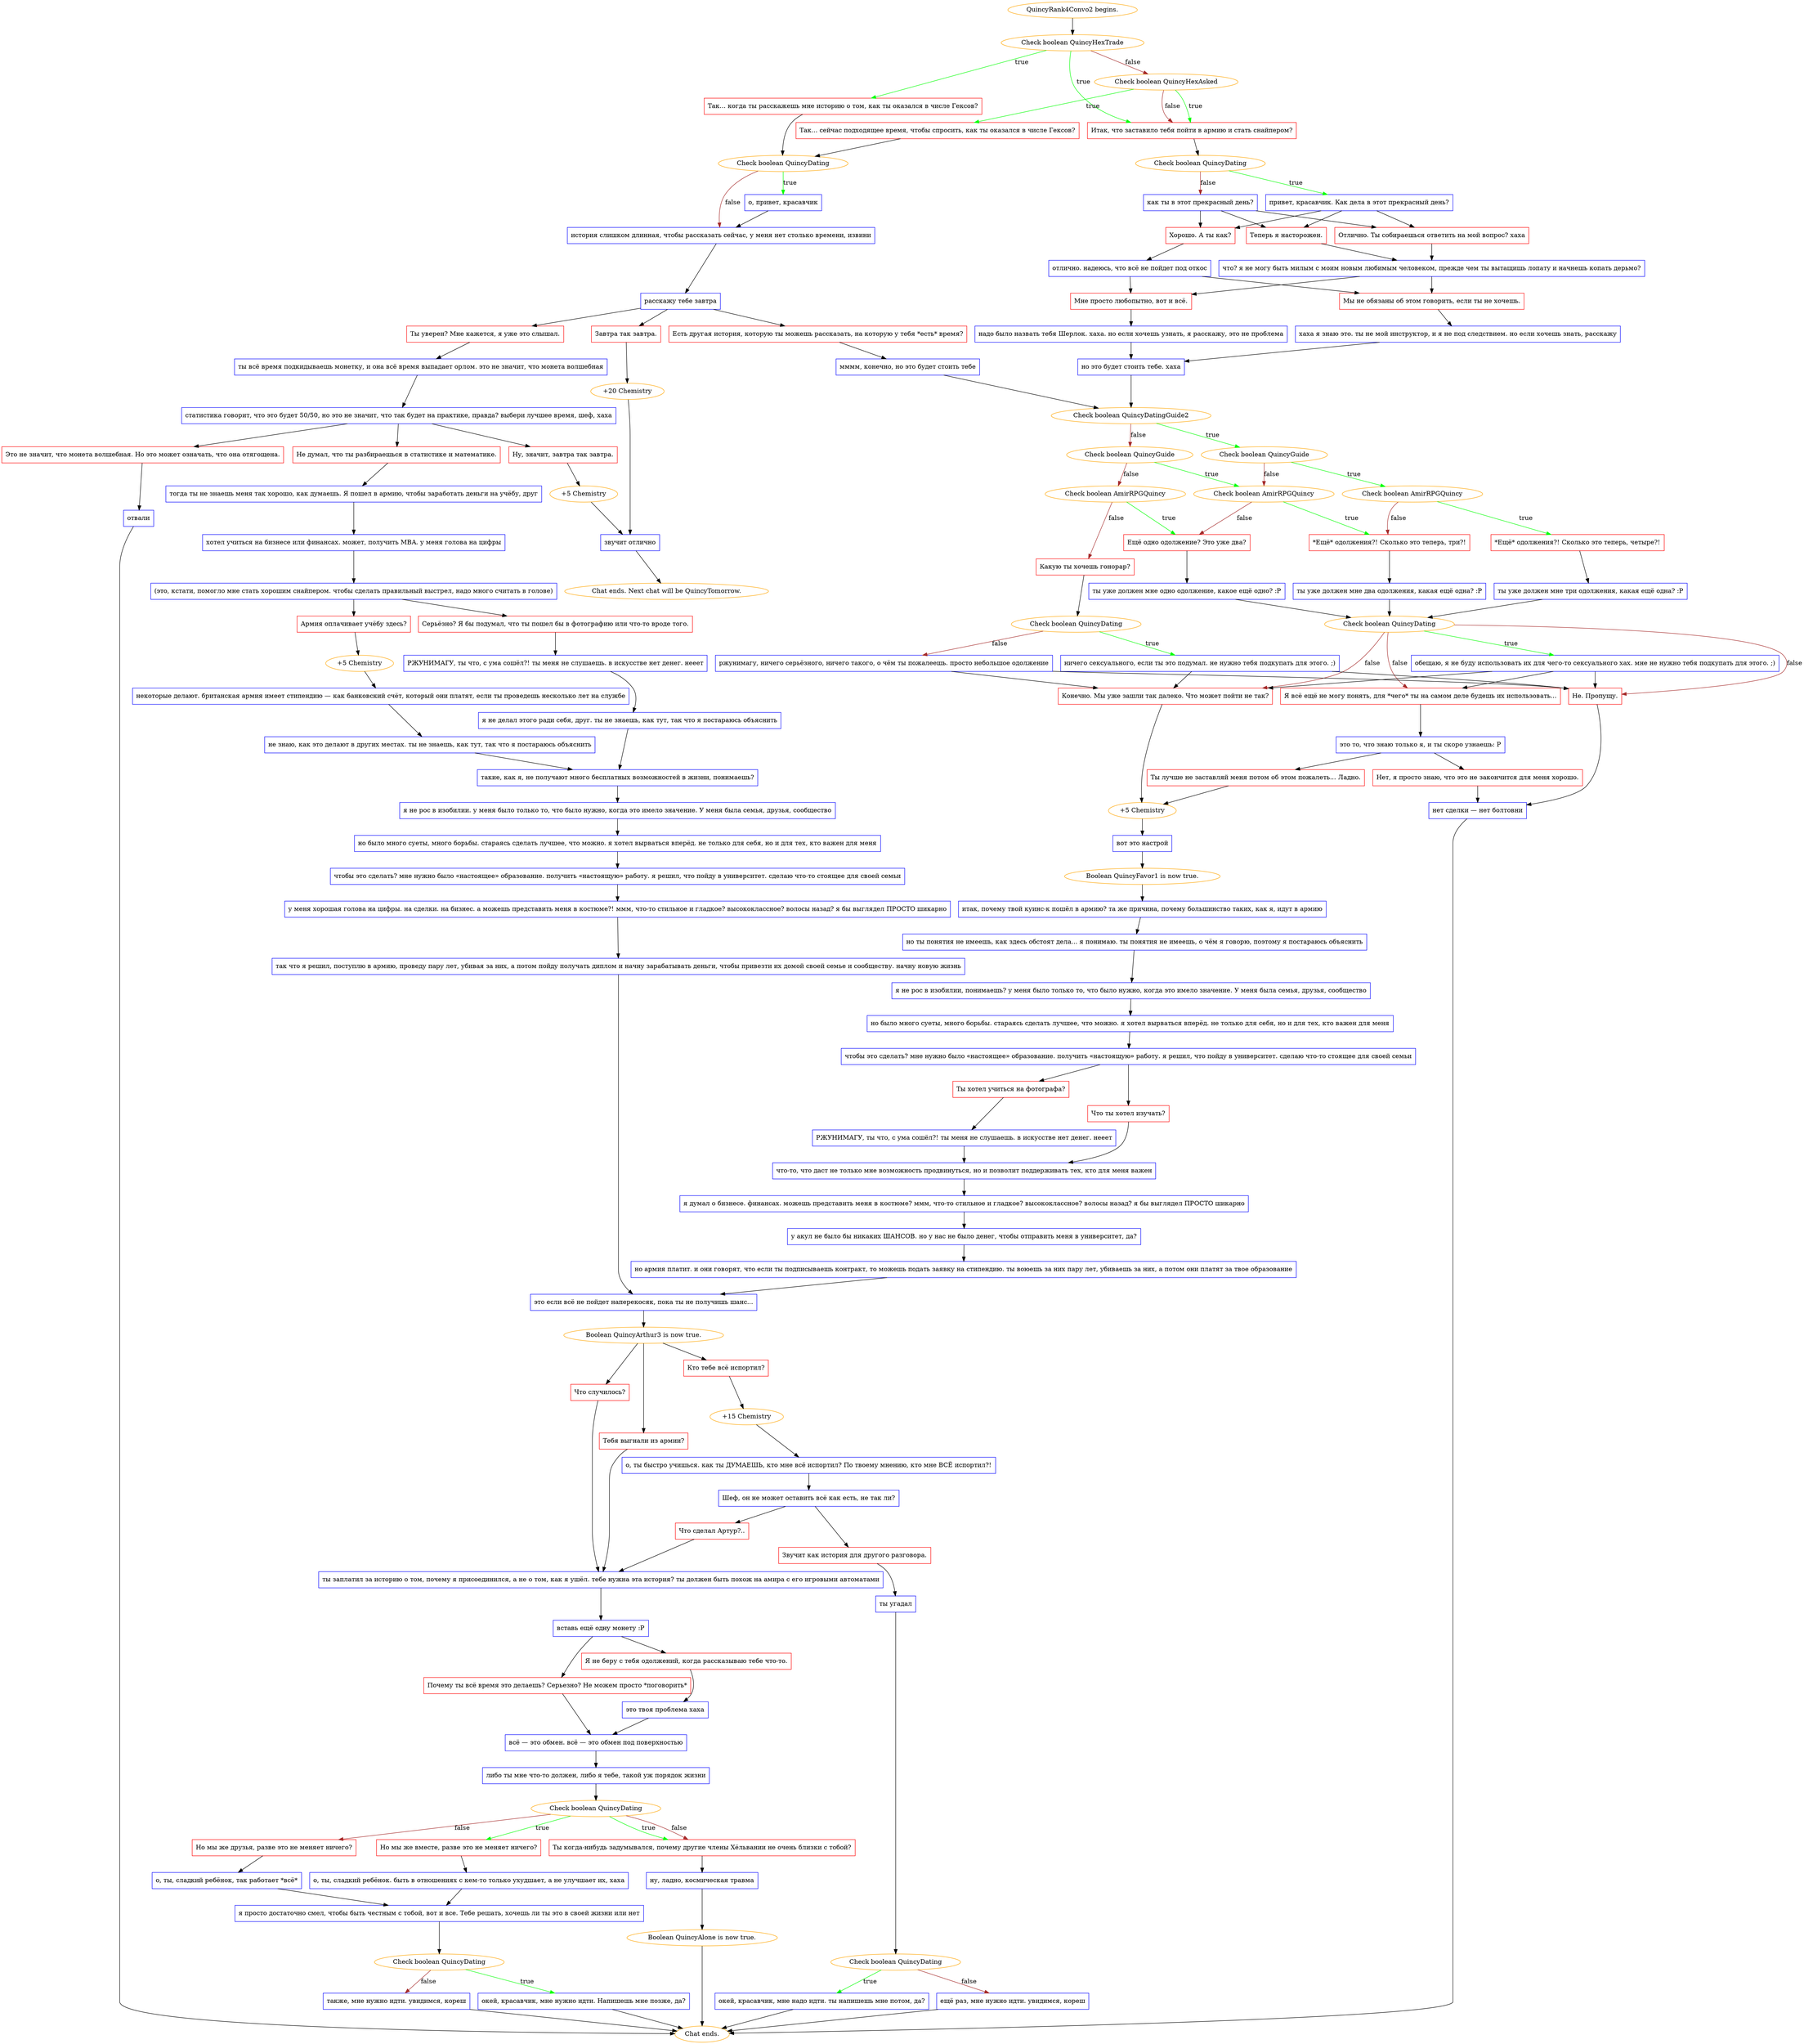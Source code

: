 digraph {
	"QuincyRank4Convo2 begins." [color=orange];
		"QuincyRank4Convo2 begins." -> j2253162781;
	j2253162781 [label="Check boolean QuincyHexTrade",color=orange];
		j2253162781 -> j1670043584 [label=true,color=green];
		j2253162781 -> j3902801074 [label=true,color=green];
		j2253162781 -> j3813648319 [label=false,color=brown];
	j1670043584 [label="Итак, что заставило тебя пойти в армию и стать снайпером?",shape=box,color=red];
		j1670043584 -> j975604575;
	j3902801074 [label="Так... когда ты расскажешь мне историю о том, как ты оказался в числе Гексов?",shape=box,color=red];
		j3902801074 -> j1313632766;
	j3813648319 [label="Check boolean QuincyHexAsked",color=orange];
		j3813648319 -> j2315081366 [label=true,color=green];
		j3813648319 -> j1670043584 [label=true,color=green];
		j3813648319 -> j1670043584 [label=false,color=brown];
	j975604575 [label="Check boolean QuincyDating",color=orange];
		j975604575 -> j2494443394 [label=true,color=green];
		j975604575 -> j1784401855 [label=false,color=brown];
	j1313632766 [label="Check boolean QuincyDating",color=orange];
		j1313632766 -> j245507453 [label=true,color=green];
		j1313632766 -> j1461958182 [label=false,color=brown];
	j2315081366 [label="Так... сейчас подходящее время, чтобы спросить, как ты оказался в числе Гексов?",shape=box,color=red];
		j2315081366 -> j1313632766;
	j2494443394 [label="привет, красавчик. Как дела в этот прекрасный день?",shape=box,color=blue];
		j2494443394 -> j662250531;
		j2494443394 -> j1897111540;
		j2494443394 -> j4200794101;
	j1784401855 [label="как ты в этот прекрасный день?",shape=box,color=blue];
		j1784401855 -> j662250531;
		j1784401855 -> j1897111540;
		j1784401855 -> j4200794101;
	j245507453 [label="о, привет, красавчик",shape=box,color=blue];
		j245507453 -> j1461958182;
	j1461958182 [label="история слишком длинная, чтобы рассказать сейчас, у меня нет столько времени, извини",shape=box,color=blue];
		j1461958182 -> j248889893;
	j662250531 [label="Хорошо. А ты как?",shape=box,color=red];
		j662250531 -> j1832723312;
	j1897111540 [label="Теперь я насторожен.",shape=box,color=red];
		j1897111540 -> j3403959179;
	j4200794101 [label="Отлично. Ты собираешься ответить на мой вопрос? хаха",shape=box,color=red];
		j4200794101 -> j3403959179;
	j248889893 [label="расскажу тебе завтра",shape=box,color=blue];
		j248889893 -> j205078604;
		j248889893 -> j3810766873;
		j248889893 -> j128682799;
	j1832723312 [label="отлично. надеюсь, что всё не пойдет под откос",shape=box,color=blue];
		j1832723312 -> j2233724395;
		j1832723312 -> j1592582534;
	j3403959179 [label="что? я не могу быть милым с моим новым любимым человеком, прежде чем ты вытащишь лопату и начнешь копать дерьмо?",shape=box,color=blue];
		j3403959179 -> j2233724395;
		j3403959179 -> j1592582534;
	j205078604 [label="Есть другая история, которую ты можешь рассказать, на которую у тебя *есть* время?",shape=box,color=red];
		j205078604 -> j2798845569;
	j3810766873 [label="Ты уверен? Мне кажется, я уже это слышал.",shape=box,color=red];
		j3810766873 -> j402259222;
	j128682799 [label="Завтра так завтра.",shape=box,color=red];
		j128682799 -> j2078211120;
	j2233724395 [label="Мне просто любопытно, вот и всё.",shape=box,color=red];
		j2233724395 -> j1308452500;
	j1592582534 [label="Мы не обязаны об этом говорить, если ты не хочешь.",shape=box,color=red];
		j1592582534 -> j614875886;
	j2798845569 [label="мммм, конечно, но это будет стоить тебе",shape=box,color=blue];
		j2798845569 -> j3024806683;
	j402259222 [label="ты всё время подкидываешь монетку, и она всё время выпадает орлом. это не значит, что монета волшебная",shape=box,color=blue];
		j402259222 -> j3373606945;
	j2078211120 [label="+20 Chemistry",color=orange];
		j2078211120 -> j3921274984;
	j1308452500 [label="надо было назвать тебя Шерлок. хаха. но если хочешь узнать, я расскажу, это не проблема",shape=box,color=blue];
		j1308452500 -> j1005077751;
	j614875886 [label="хаха я знаю это. ты не мой инструктор, и я не под следствием. но если хочешь знать, расскажу",shape=box,color=blue];
		j614875886 -> j1005077751;
	j3024806683 [label="Check boolean QuincyDatingGuide2",color=orange];
		j3024806683 -> j669743190 [label=true,color=green];
		j3024806683 -> j43061601 [label=false,color=brown];
	j3373606945 [label="статистика говорит, что это будет 50/50, но это не значит, что так будет на практике, правда? выбери лучшее время, шеф, хаха",shape=box,color=blue];
		j3373606945 -> j90243362;
		j3373606945 -> j1434313982;
		j3373606945 -> j3239090384;
	j3921274984 [label="звучит отлично",shape=box,color=blue];
		j3921274984 -> "Chat ends. Next chat will be QuincyTomorrow.";
	j1005077751 [label="но это будет стоить тебе. хаха",shape=box,color=blue];
		j1005077751 -> j3024806683;
	j669743190 [label="Check boolean QuincyGuide",color=orange];
		j669743190 -> j2725101485 [label=true,color=green];
		j669743190 -> j2826705318 [label=false,color=brown];
	j43061601 [label="Check boolean QuincyGuide",color=orange];
		j43061601 -> j2826705318 [label=true,color=green];
		j43061601 -> j2323465099 [label=false,color=brown];
	j90243362 [label="Не думал, что ты разбираешься в статистике и математике.",shape=box,color=red];
		j90243362 -> j2134618996;
	j1434313982 [label="Это не значит, что монета волшебная. Но это может означать, что она отягощена.",shape=box,color=red];
		j1434313982 -> j1938375130;
	j3239090384 [label="Ну, значит, завтра так завтра.",shape=box,color=red];
		j3239090384 -> j2846683055;
	"Chat ends. Next chat will be QuincyTomorrow." [color=orange];
	j2725101485 [label="Check boolean AmirRPGQuincy",color=orange];
		j2725101485 -> j1448490770 [label=true,color=green];
		j2725101485 -> j1899230452 [label=false,color=brown];
	j2826705318 [label="Check boolean AmirRPGQuincy",color=orange];
		j2826705318 -> j1899230452 [label=true,color=green];
		j2826705318 -> j2958668317 [label=false,color=brown];
	j2323465099 [label="Check boolean AmirRPGQuincy",color=orange];
		j2323465099 -> j2958668317 [label=true,color=green];
		j2323465099 -> j833970657 [label=false,color=brown];
	j2134618996 [label="тогда ты не знаешь меня так хорошо, как думаешь. Я пошел в армию, чтобы заработать деньги на учёбу, друг",shape=box,color=blue];
		j2134618996 -> j430608323;
	j1938375130 [label="отвали",shape=box,color=blue];
		j1938375130 -> "Chat ends.";
	j2846683055 [label="+5 Chemistry",color=orange];
		j2846683055 -> j3921274984;
	j1448490770 [label="*Ещё* одолжения?! Сколько это теперь, четыре?!",shape=box,color=red];
		j1448490770 -> j2038617697;
	j1899230452 [label="*Ещё* одолжения?! Сколько это теперь, три?!",shape=box,color=red];
		j1899230452 -> j3878994590;
	j2958668317 [label="Ещё одно одолжение? Это уже два?",shape=box,color=red];
		j2958668317 -> j990991899;
	j833970657 [label="Какую ты хочешь гонорар?",shape=box,color=red];
		j833970657 -> j1693636721;
	j430608323 [label="хотел учиться на бизнесе или финансах. может, получить MBA. у меня голова на цифры",shape=box,color=blue];
		j430608323 -> j458609039;
	"Chat ends." [color=orange];
	j2038617697 [label="ты уже должен мне три одолжения, какая ещё одна? :P",shape=box,color=blue];
		j2038617697 -> j3185193467;
	j3878994590 [label="ты уже должен мне два одолжения, какая ещё одна? :P",shape=box,color=blue];
		j3878994590 -> j3185193467;
	j990991899 [label="ты уже должен мне одно одолжение, какое ещё одно? :P",shape=box,color=blue];
		j990991899 -> j3185193467;
	j1693636721 [label="Check boolean QuincyDating",color=orange];
		j1693636721 -> j3926651726 [label=true,color=green];
		j1693636721 -> j3932506792 [label=false,color=brown];
	j458609039 [label="(это, кстати, помогло мне стать хорошим снайпером. чтобы сделать правильный выстрел, надо много считать в голове)",shape=box,color=blue];
		j458609039 -> j3395123215;
		j458609039 -> j758461332;
	j3185193467 [label="Check boolean QuincyDating",color=orange];
		j3185193467 -> j1684827634 [label=true,color=green];
		j3185193467 -> j3058725367 [label=false,color=brown];
		j3185193467 -> j1951163810 [label=false,color=brown];
		j3185193467 -> j3443900150 [label=false,color=brown];
	j3926651726 [label="ничего сексуального, если ты это подумал. не нужно тебя подкупать для этого. ;)",shape=box,color=blue];
		j3926651726 -> j3443900150;
		j3926651726 -> j1951163810;
	j3932506792 [label="ржунимагу, ничего серьёзного, ничего такого, о чём ты пожалеешь. просто небольшое одолжение",shape=box,color=blue];
		j3932506792 -> j3443900150;
		j3932506792 -> j1951163810;
	j3395123215 [label="Серьёзно? Я бы подумал, что ты пошел бы в фотографию или что-то вроде того.",shape=box,color=red];
		j3395123215 -> j2814853052;
	j758461332 [label="Армия оплачивает учёбу здесь?",shape=box,color=red];
		j758461332 -> j191875535;
	j1684827634 [label="обещаю, я не буду использовать их для чего-то сексуального хах. мне не нужно тебя подкупать для этого. ;)",shape=box,color=blue];
		j1684827634 -> j3058725367;
		j1684827634 -> j1951163810;
		j1684827634 -> j3443900150;
	j3058725367 [label="Я всё ещё не могу понять, для *чего* ты на самом деле будешь их использовать...",shape=box,color=red];
		j3058725367 -> j2808284575;
	j1951163810 [label="Не. Пропущу.",shape=box,color=red];
		j1951163810 -> j4150973192;
	j3443900150 [label="Конечно. Мы уже зашли так далеко. Что может пойти не так?",shape=box,color=red];
		j3443900150 -> j1724382125;
	j2814853052 [label="РЖУНИМАГУ, ты что, с ума сошёл?! ты меня не слушаешь. в искусстве нет денег. неeeт",shape=box,color=blue];
		j2814853052 -> j4178152025;
	j191875535 [label="+5 Chemistry",color=orange];
		j191875535 -> j2477087876;
	j2808284575 [label="это то, что знаю только я, и ты скоро узнаешь: P",shape=box,color=blue];
		j2808284575 -> j1215550323;
		j2808284575 -> j3219637484;
	j4150973192 [label="нет сделки — нет болтовни",shape=box,color=blue];
		j4150973192 -> "Chat ends.";
	j1724382125 [label="+5 Chemistry",color=orange];
		j1724382125 -> j3491207528;
	j4178152025 [label="я не делал этого ради себя, друг. ты не знаешь, как тут, так что я постараюсь объяснить",shape=box,color=blue];
		j4178152025 -> j1041425718;
	j2477087876 [label="некоторые делают. британская армия имеет стипендию — как банковский счёт, который они платят, если ты проведешь несколько лет на службе",shape=box,color=blue];
		j2477087876 -> j2487521903;
	j1215550323 [label="Ты лучше не заставляй меня потом об этом пожалеть... Ладно.",shape=box,color=red];
		j1215550323 -> j1724382125;
	j3219637484 [label="Нет, я просто знаю, что это не закончится для меня хорошо.",shape=box,color=red];
		j3219637484 -> j4150973192;
	j3491207528 [label="вот это настрой",shape=box,color=blue];
		j3491207528 -> j855994353;
	j1041425718 [label="такие, как я, не получают много бесплатных возможностей в жизни, понимаешь?",shape=box,color=blue];
		j1041425718 -> j3133782270;
	j2487521903 [label="не знаю, как это делают в других местах. ты не знаешь, как тут, так что я постараюсь объяснить",shape=box,color=blue];
		j2487521903 -> j1041425718;
	j855994353 [label="Boolean QuincyFavor1 is now true.",color=orange];
		j855994353 -> j1370261509;
	j3133782270 [label="я не рос в изобилии. у меня было только то, что было нужно, когда это имело значение. У меня была семья, друзья, сообщество",shape=box,color=blue];
		j3133782270 -> j4239831587;
	j1370261509 [label="итак, почему твой куинс-к пошёл в армию? та же причина, почему большинство таких, как я, идут в армию",shape=box,color=blue];
		j1370261509 -> j3826291039;
	j4239831587 [label="но было много суеты, много борьбы. стараясь сделать лучшее, что можно. я хотел вырваться вперёд. не только для себя, но и для тех, кто важен для меня",shape=box,color=blue];
		j4239831587 -> j4049203356;
	j3826291039 [label="но ты понятия не имеешь, как здесь обстоят дела... я понимаю. ты понятия не имеешь, о чём я говорю, поэтому я постараюсь объяснить",shape=box,color=blue];
		j3826291039 -> j4206706766;
	j4049203356 [label="чтобы это сделать? мне нужно было «настоящее» образование. получить «настоящую» работу. я решил, что пойду в университет. сделаю что-то стоящее для своей семьи",shape=box,color=blue];
		j4049203356 -> j1985834136;
	j4206706766 [label="я не рос в изобилии, понимаешь? у меня было только то, что было нужно, когда это имело значение. У меня была семья, друзья, сообщество",shape=box,color=blue];
		j4206706766 -> j699518856;
	j1985834136 [label="у меня хорошая голова на цифры. на сделки. на бизнес. а можешь представить меня в костюме?! ммм, что-то стильное и гладкое? высококлассное? волосы назад? я бы выглядел ПРОСТО шикарно",shape=box,color=blue];
		j1985834136 -> j1873998704;
	j699518856 [label="но было много суеты, много борьбы. стараясь сделать лучшее, что можно. я хотел вырваться вперёд. не только для себя, но и для тех, кто важен для меня",shape=box,color=blue];
		j699518856 -> j2624983613;
	j1873998704 [label="так что я решил, поступлю в армию, проведу пару лет, убивая за них, а потом пойду получать диплом и начну зарабатывать деньги, чтобы привезти их домой своей семье и сообществу. начну новую жизнь",shape=box,color=blue];
		j1873998704 -> j1757543435;
	j2624983613 [label="чтобы это сделать? мне нужно было «настоящее» образование. получить «настоящую» работу. я решил, что пойду в университет. сделаю что-то стоящее для своей семьи",shape=box,color=blue];
		j2624983613 -> j1669656556;
		j2624983613 -> j3963985278;
	j1757543435 [label="это если всё не пойдет наперекосяк, пока ты не получишь шанс...",shape=box,color=blue];
		j1757543435 -> j2003456676;
	j1669656556 [label="Ты хотел учиться на фотографа?",shape=box,color=red];
		j1669656556 -> j2360302995;
	j3963985278 [label="Что ты хотел изучать?",shape=box,color=red];
		j3963985278 -> j1544447742;
	j2003456676 [label="Boolean QuincyArthur3 is now true.",color=orange];
		j2003456676 -> j1028121226;
		j2003456676 -> j3126449904;
		j2003456676 -> j3772820406;
	j2360302995 [label="РЖУНИМАГУ, ты что, с ума сошёл?! ты меня не слушаешь. в искусстве нет денег. неeeт",shape=box,color=blue];
		j2360302995 -> j1544447742;
	j1544447742 [label="что-то, что даст не только мне возможность продвинуться, но и позволит поддерживать тех, кто для меня важен",shape=box,color=blue];
		j1544447742 -> j1342590978;
	j1028121226 [label="Что случилось?",shape=box,color=red];
		j1028121226 -> j3205706336;
	j3126449904 [label="Кто тебе всё испортил?",shape=box,color=red];
		j3126449904 -> j844903632;
	j3772820406 [label="Тебя выгнали из армии?",shape=box,color=red];
		j3772820406 -> j3205706336;
	j1342590978 [label="я думал о бизнесе. финансах. можешь представить меня в костюме? ммм, что-то стильное и гладкое? высококлассное? волосы назад? я бы выглядел ПРОСТО шикарно",shape=box,color=blue];
		j1342590978 -> j1178499531;
	j3205706336 [label="ты заплатил за историю о том, почему я присоединился, а не о том, как я ушёл. тебе нужна эта история? ты должен быть похож на амира с его игровыми автоматами",shape=box,color=blue];
		j3205706336 -> j144283821;
	j844903632 [label="+15 Chemistry",color=orange];
		j844903632 -> j187208047;
	j1178499531 [label="у акул не было бы никаких ШАНСОВ. но у нас не было денег, чтобы отправить меня в университет, да?",shape=box,color=blue];
		j1178499531 -> j663492902;
	j144283821 [label="вставь ещё одну монету :P",shape=box,color=blue];
		j144283821 -> j2054573435;
		j144283821 -> j4005815773;
	j187208047 [label="о, ты быстро учишься. как ты ДУМАЕШЬ, кто мне всё испортил? По твоему мнению, кто мне ВСЁ испортил?!",shape=box,color=blue];
		j187208047 -> j4047096646;
	j663492902 [label="но армия платит. и они говорят, что если ты подписываешь контракт, то можешь подать заявку на стипендию. ты воюешь за них пару лет, убиваешь за них, а потом они платят за твое образование",shape=box,color=blue];
		j663492902 -> j1757543435;
	j2054573435 [label="Почему ты всё время это делаешь? Серьезно? Не можем просто *поговорить*",shape=box,color=red];
		j2054573435 -> j3667885396;
	j4005815773 [label="Я не беру с тебя одолжений, когда рассказываю тебе что-то.",shape=box,color=red];
		j4005815773 -> j1549387194;
	j4047096646 [label="Шеф, он не может оставить всё как есть, не так ли?",shape=box,color=blue];
		j4047096646 -> j3262778026;
		j4047096646 -> j855211134;
	j3667885396 [label="всё — это обмен. всё — это обмен под поверхностью",shape=box,color=blue];
		j3667885396 -> j1403539359;
	j1549387194 [label="это твоя проблема хаха",shape=box,color=blue];
		j1549387194 -> j3667885396;
	j3262778026 [label="Что сделал Артур?..",shape=box,color=red];
		j3262778026 -> j3205706336;
	j855211134 [label="Звучит как история для другого разговора.",shape=box,color=red];
		j855211134 -> j2264893841;
	j1403539359 [label="либо ты мне что-то должен, либо я тебе, такой уж порядок жизни",shape=box,color=blue];
		j1403539359 -> j2519863613;
	j2264893841 [label="ты угадал",shape=box,color=blue];
		j2264893841 -> j2650928113;
	j2519863613 [label="Check boolean QuincyDating",color=orange];
		j2519863613 -> j2019078935 [label=true,color=green];
		j2519863613 -> j3894989958 [label=true,color=green];
		j2519863613 -> j451555715 [label=false,color=brown];
		j2519863613 -> j3894989958 [label=false,color=brown];
	j2650928113 [label="Check boolean QuincyDating",color=orange];
		j2650928113 -> j2454717852 [label=true,color=green];
		j2650928113 -> j950634165 [label=false,color=brown];
	j2019078935 [label="Но мы же вместе, разве это не меняет ничего?",shape=box,color=red];
		j2019078935 -> j3912007415;
	j3894989958 [label="Ты когда-нибудь задумывался, почему другие члены Хёльвании не очень близки с тобой?",shape=box,color=red];
		j3894989958 -> j484818955;
	j451555715 [label="Но мы же друзья, разве это не меняет ничего?",shape=box,color=red];
		j451555715 -> j1770318213;
	j2454717852 [label="окей, красавчик, мне надо идти. ты напишешь мне потом, да?",shape=box,color=blue];
		j2454717852 -> "Chat ends.";
	j950634165 [label="ещё раз, мне нужно идти. увидимся, кореш",shape=box,color=blue];
		j950634165 -> "Chat ends.";
	j3912007415 [label="о, ты, сладкий ребёнок. быть в отношениях с кем-то только ухудшает, а не улучшает их, хаха",shape=box,color=blue];
		j3912007415 -> j4164207317;
	j484818955 [label="ну, ладно, космическая травма",shape=box,color=blue];
		j484818955 -> j2991450888;
	j1770318213 [label="о, ты, сладкий ребёнок, так работает *всё*",shape=box,color=blue];
		j1770318213 -> j4164207317;
	j4164207317 [label="я просто достаточно смел, чтобы быть честным с тобой, вот и все. Тебе решать, хочешь ли ты это в своей жизни или нет",shape=box,color=blue];
		j4164207317 -> j327474352;
	j2991450888 [label="Boolean QuincyAlone is now true.",color=orange];
		j2991450888 -> "Chat ends.";
	j327474352 [label="Check boolean QuincyDating",color=orange];
		j327474352 -> j3964332365 [label=true,color=green];
		j327474352 -> j4277444455 [label=false,color=brown];
	j3964332365 [label="oкей, красавчик, мне нужно идти. Напишешь мне позже, да?",shape=box,color=blue];
		j3964332365 -> "Chat ends.";
	j4277444455 [label="также, мне нужно идти. увидимся, кореш",shape=box,color=blue];
		j4277444455 -> "Chat ends.";
}